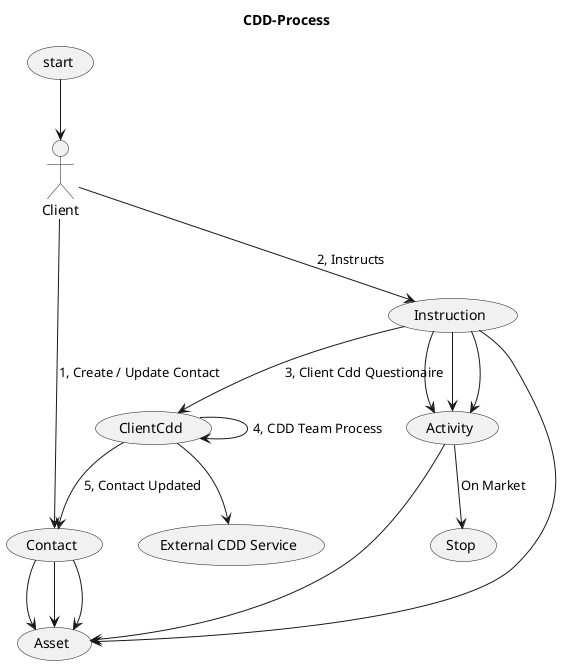 @startuml Cdd Client Process

title CDD-Process

(start) --> Client
Client --> (Contact) : 1, Create / Update Contact
Client --> (Instruction) : 2, Instructs
(Instruction) --> (ClientCdd) : 3, Client Cdd Questionaire
(ClientCdd) --> (ClientCdd) : 4, CDD Team Process
(ClientCdd) --> (External CDD Service)
(ClientCdd) --> (Contact) : 5, Contact Updated

(Instruction) --> (Activity)
(Instruction) --> (Activity)
(Instruction) --> (Activity)

(Instruction) --> (Asset)
(Activity) --> (Asset)
(Contact) --> (Asset)
(Contact) --> (Asset) 
(Contact) --> (Asset)


(Activity) --> (Stop) : On Market

@enduml

